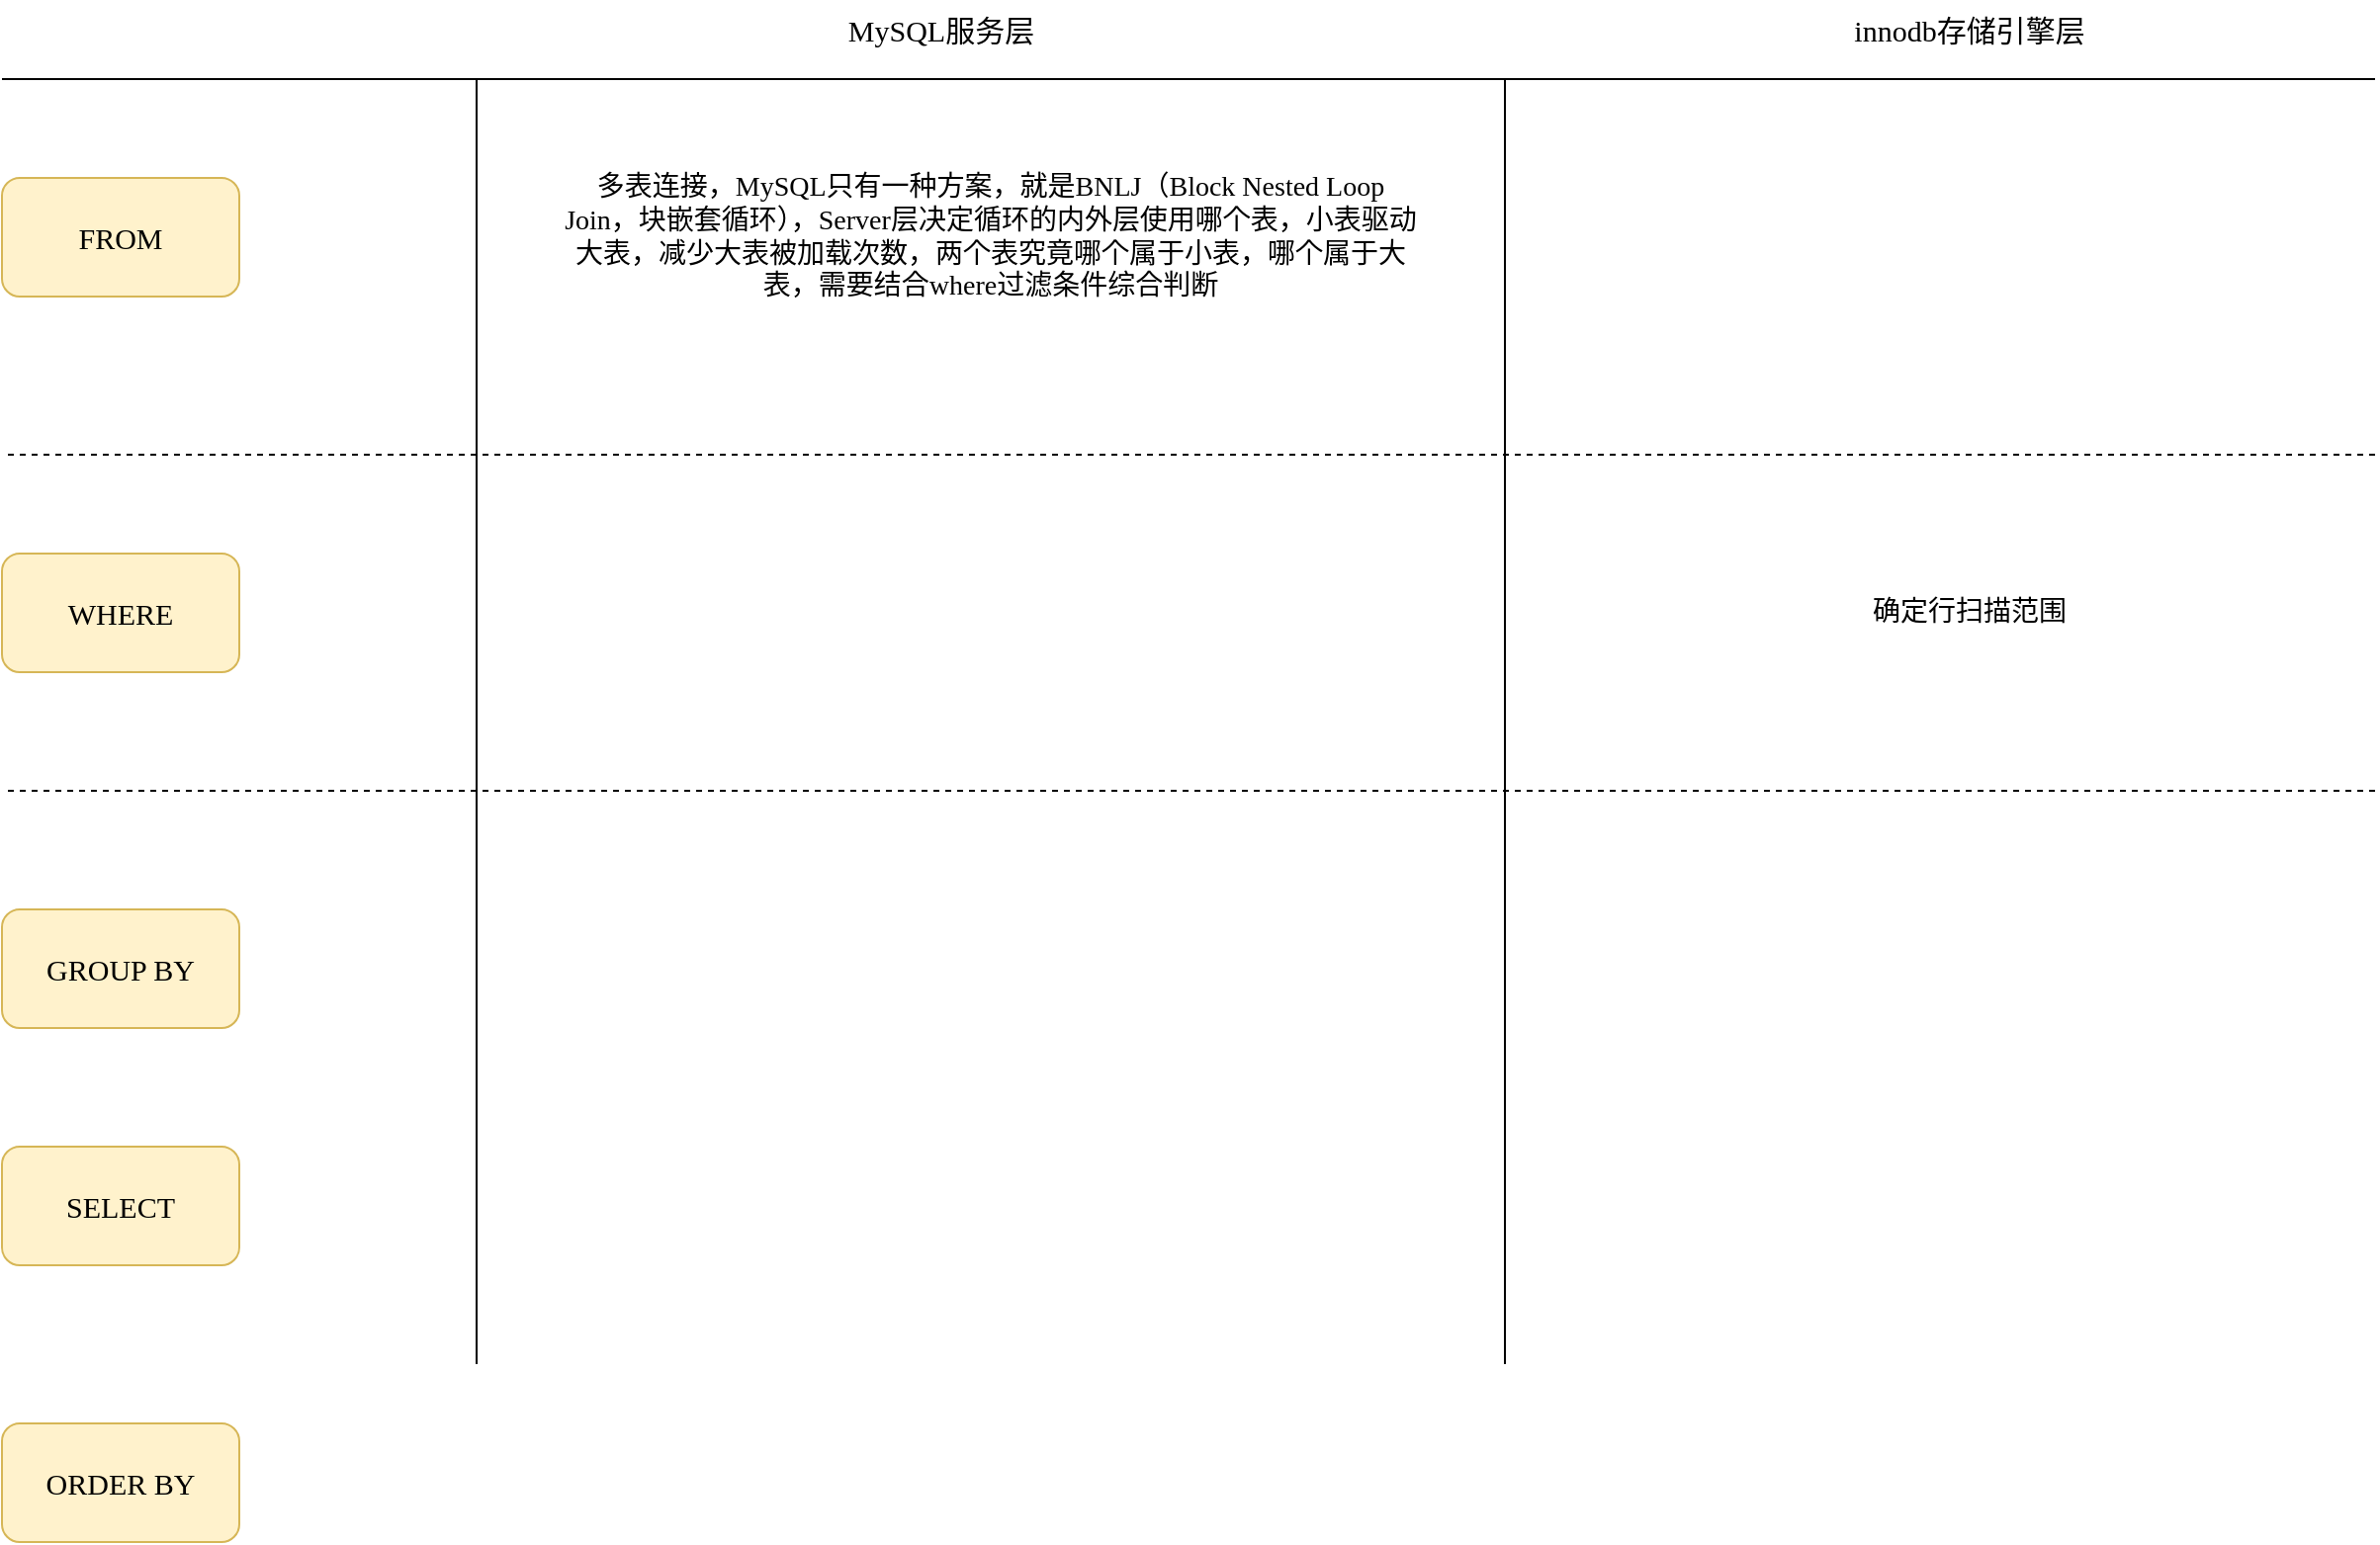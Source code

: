 <mxfile version="13.1.14" type="device"><diagram id="-TDQyHpAAw-b61FBsa7h" name="第 1 页"><mxGraphModel dx="1426" dy="807" grid="1" gridSize="10" guides="1" tooltips="1" connect="1" arrows="1" fold="1" page="1" pageScale="1" pageWidth="827" pageHeight="1169" math="0" shadow="0"><root><mxCell id="0"/><mxCell id="1" parent="0"/><mxCell id="pE8ymA8ocsTCR_T__i-x-1" value="&lt;font face=&quot;menlo&quot;&gt;FROM&lt;/font&gt;" style="rounded=1;whiteSpace=wrap;html=1;fontSize=15;fillColor=#fff2cc;strokeColor=#d6b656;" vertex="1" parent="1"><mxGeometry x="80" y="130" width="120" height="60" as="geometry"/></mxCell><mxCell id="pE8ymA8ocsTCR_T__i-x-2" value="&lt;font face=&quot;menlo&quot;&gt;WHERE&lt;/font&gt;" style="rounded=1;whiteSpace=wrap;html=1;fontSize=15;fillColor=#fff2cc;strokeColor=#d6b656;" vertex="1" parent="1"><mxGeometry x="80" y="320" width="120" height="60" as="geometry"/></mxCell><mxCell id="pE8ymA8ocsTCR_T__i-x-3" value="&lt;font face=&quot;menlo&quot;&gt;GROUP BY&lt;/font&gt;" style="rounded=1;whiteSpace=wrap;html=1;fontSize=15;fillColor=#fff2cc;strokeColor=#d6b656;" vertex="1" parent="1"><mxGeometry x="80" y="500" width="120" height="60" as="geometry"/></mxCell><mxCell id="pE8ymA8ocsTCR_T__i-x-4" value="&lt;font face=&quot;menlo&quot;&gt;SELECT&lt;/font&gt;" style="rounded=1;whiteSpace=wrap;html=1;fontSize=15;fillColor=#fff2cc;strokeColor=#d6b656;" vertex="1" parent="1"><mxGeometry x="80" y="620" width="120" height="60" as="geometry"/></mxCell><mxCell id="pE8ymA8ocsTCR_T__i-x-5" value="" style="endArrow=none;html=1;" edge="1" parent="1"><mxGeometry width="50" height="50" relative="1" as="geometry"><mxPoint x="320" y="730" as="sourcePoint"/><mxPoint x="320" y="80" as="targetPoint"/></mxGeometry></mxCell><mxCell id="pE8ymA8ocsTCR_T__i-x-6" value="" style="endArrow=none;html=1;" edge="1" parent="1"><mxGeometry width="50" height="50" relative="1" as="geometry"><mxPoint x="840" y="730" as="sourcePoint"/><mxPoint x="840" y="80" as="targetPoint"/></mxGeometry></mxCell><mxCell id="pE8ymA8ocsTCR_T__i-x-7" value="" style="endArrow=none;html=1;" edge="1" parent="1"><mxGeometry width="50" height="50" relative="1" as="geometry"><mxPoint x="1280" y="80" as="sourcePoint"/><mxPoint x="80" y="80" as="targetPoint"/></mxGeometry></mxCell><mxCell id="pE8ymA8ocsTCR_T__i-x-8" value="&lt;font face=&quot;menlo&quot; style=&quot;font-size: 15px&quot;&gt;MySQL服务层&lt;/font&gt;" style="text;html=1;strokeColor=none;fillColor=none;align=center;verticalAlign=middle;whiteSpace=wrap;rounded=0;" vertex="1" parent="1"><mxGeometry x="500" y="40" width="110" height="30" as="geometry"/></mxCell><mxCell id="pE8ymA8ocsTCR_T__i-x-9" value="&lt;font face=&quot;menlo&quot; style=&quot;font-size: 15px&quot;&gt;innodb存储引擎层&lt;/font&gt;" style="text;html=1;strokeColor=none;fillColor=none;align=center;verticalAlign=middle;whiteSpace=wrap;rounded=0;" vertex="1" parent="1"><mxGeometry x="990" y="40" width="170" height="30" as="geometry"/></mxCell><mxCell id="pE8ymA8ocsTCR_T__i-x-10" value="&lt;font face=&quot;menlo&quot; style=&quot;font-size: 14px&quot;&gt;多表连接，MySQL只有一种方案，就是BNLJ（Block Nested Loop Join，块嵌套循环），Server层决定循环的内外层使用哪个表，小表驱动大表，减少大表被加载次数，两个表究竟哪个属于小表，哪个属于大表，需要结合where过滤条件综合判断&lt;/font&gt;" style="text;html=1;strokeColor=none;fillColor=none;align=center;verticalAlign=middle;whiteSpace=wrap;rounded=0;" vertex="1" parent="1"><mxGeometry x="360" y="110" width="440" height="100" as="geometry"/></mxCell><mxCell id="pE8ymA8ocsTCR_T__i-x-11" value="&lt;font face=&quot;menlo&quot;&gt;&lt;span style=&quot;font-size: 14px&quot;&gt;确定行扫描范围&lt;/span&gt;&lt;/font&gt;" style="text;html=1;strokeColor=none;fillColor=none;align=center;verticalAlign=middle;whiteSpace=wrap;rounded=0;" vertex="1" parent="1"><mxGeometry x="880" y="320" width="390" height="60" as="geometry"/></mxCell><mxCell id="pE8ymA8ocsTCR_T__i-x-12" value="&lt;font face=&quot;menlo&quot;&gt;ORDER BY&lt;/font&gt;" style="rounded=1;whiteSpace=wrap;html=1;fontSize=15;fillColor=#fff2cc;strokeColor=#d6b656;" vertex="1" parent="1"><mxGeometry x="80" y="760" width="120" height="60" as="geometry"/></mxCell><mxCell id="pE8ymA8ocsTCR_T__i-x-13" value="" style="endArrow=none;html=1;dashed=1;" edge="1" parent="1"><mxGeometry width="50" height="50" relative="1" as="geometry"><mxPoint x="1280" y="270" as="sourcePoint"/><mxPoint x="80" y="270" as="targetPoint"/></mxGeometry></mxCell><mxCell id="pE8ymA8ocsTCR_T__i-x-14" value="" style="endArrow=none;html=1;dashed=1;" edge="1" parent="1"><mxGeometry width="50" height="50" relative="1" as="geometry"><mxPoint x="1280" y="440" as="sourcePoint"/><mxPoint x="80" y="440" as="targetPoint"/></mxGeometry></mxCell></root></mxGraphModel></diagram></mxfile>